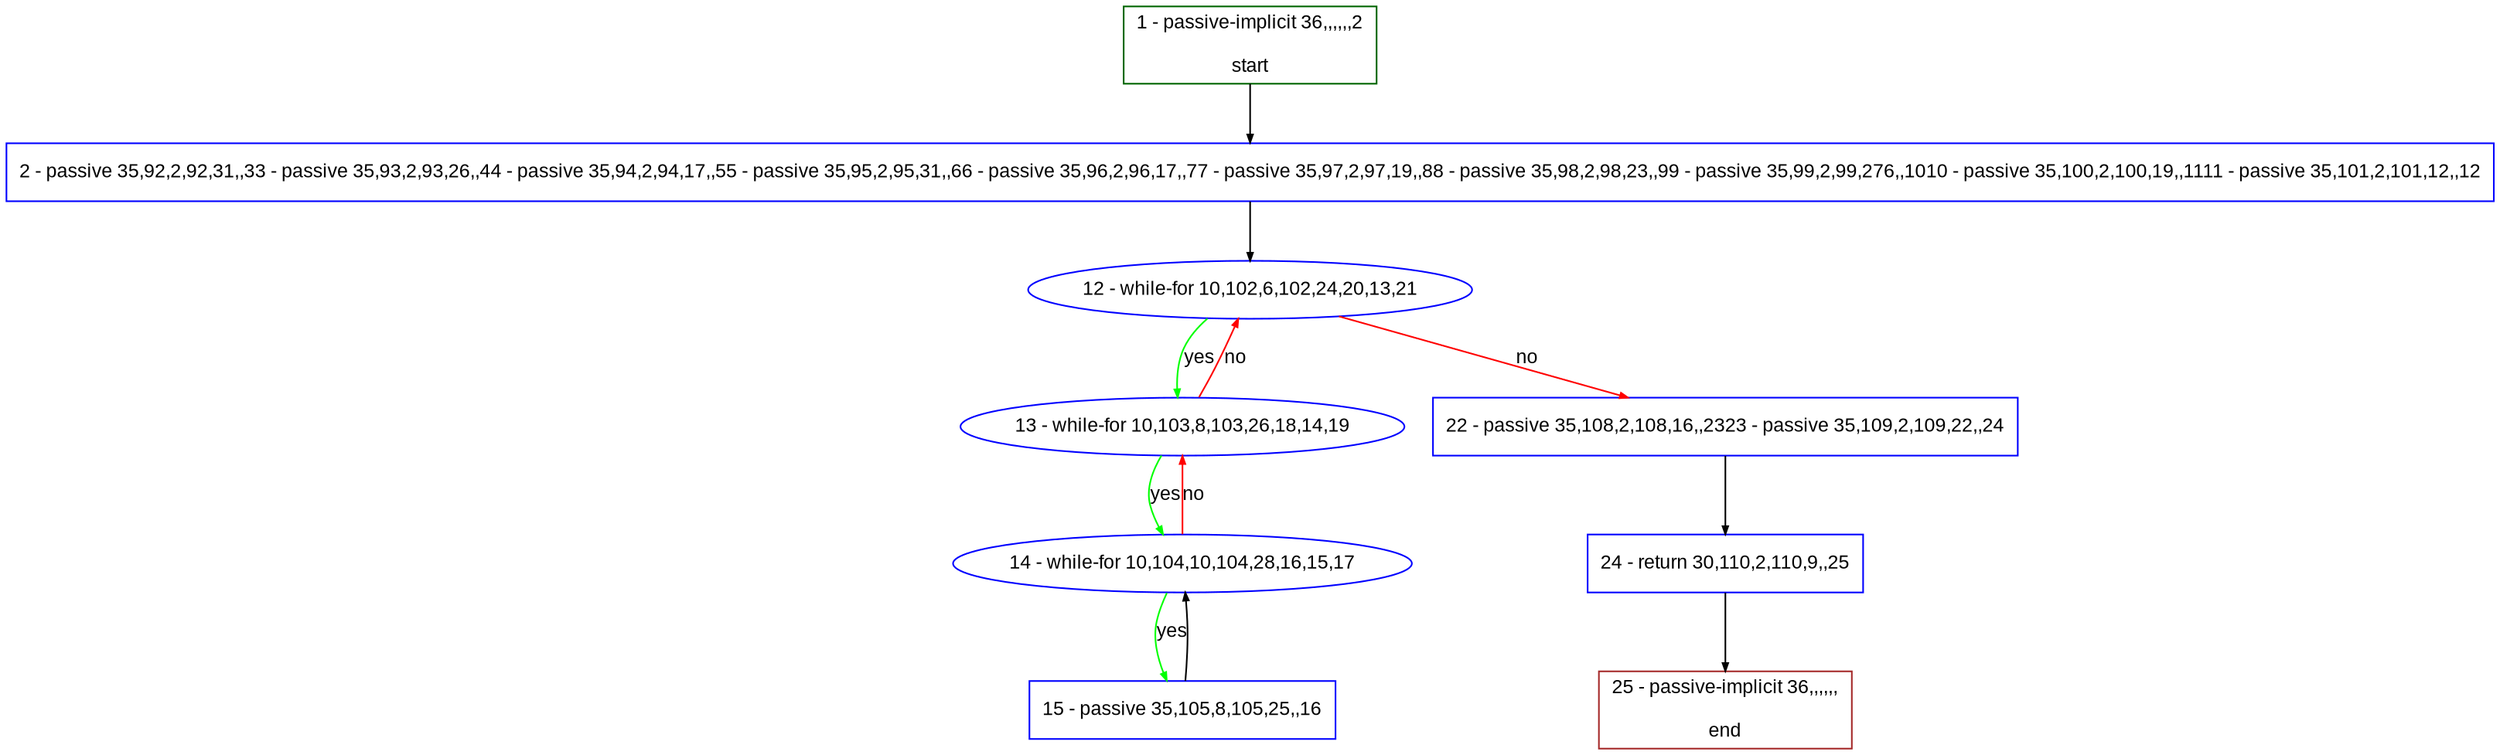 digraph "" {
  graph [pack="true", label="", fontsize="12", packmode="clust", fontname="Arial", fillcolor="#FFFFCC", bgcolor="white", style="rounded,filled", compound="true"];
  node [node_initialized="no", label="", color="grey", fontsize="12", fillcolor="white", fontname="Arial", style="filled", shape="rectangle", compound="true", fixedsize="false"];
  edge [fontcolor="black", arrowhead="normal", arrowtail="none", arrowsize="0.5", ltail="", label="", color="black", fontsize="12", lhead="", fontname="Arial", dir="forward", compound="true"];
  __N1 [label="2 - passive 35,92,2,92,31,,33 - passive 35,93,2,93,26,,44 - passive 35,94,2,94,17,,55 - passive 35,95,2,95,31,,66 - passive 35,96,2,96,17,,77 - passive 35,97,2,97,19,,88 - passive 35,98,2,98,23,,99 - passive 35,99,2,99,276,,1010 - passive 35,100,2,100,19,,1111 - passive 35,101,2,101,12,,12", color="#0000ff", fillcolor="#ffffff", style="filled", shape="box"];
  __N2 [label="1 - passive-implicit 36,,,,,,2\n\nstart", color="#006400", fillcolor="#ffffff", style="filled", shape="box"];
  __N3 [label="12 - while-for 10,102,6,102,24,20,13,21", color="#0000ff", fillcolor="#ffffff", style="filled", shape="oval"];
  __N4 [label="13 - while-for 10,103,8,103,26,18,14,19", color="#0000ff", fillcolor="#ffffff", style="filled", shape="oval"];
  __N5 [label="22 - passive 35,108,2,108,16,,2323 - passive 35,109,2,109,22,,24", color="#0000ff", fillcolor="#ffffff", style="filled", shape="box"];
  __N6 [label="14 - while-for 10,104,10,104,28,16,15,17", color="#0000ff", fillcolor="#ffffff", style="filled", shape="oval"];
  __N7 [label="15 - passive 35,105,8,105,25,,16", color="#0000ff", fillcolor="#ffffff", style="filled", shape="box"];
  __N8 [label="24 - return 30,110,2,110,9,,25", color="#0000ff", fillcolor="#ffffff", style="filled", shape="box"];
  __N9 [label="25 - passive-implicit 36,,,,,,\n\nend", color="#a52a2a", fillcolor="#ffffff", style="filled", shape="box"];
  __N2 -> __N1 [arrowhead="normal", arrowtail="none", color="#000000", label="", dir="forward"];
  __N1 -> __N3 [arrowhead="normal", arrowtail="none", color="#000000", label="", dir="forward"];
  __N3 -> __N4 [arrowhead="normal", arrowtail="none", color="#00ff00", label="yes", dir="forward"];
  __N4 -> __N3 [arrowhead="normal", arrowtail="none", color="#ff0000", label="no", dir="forward"];
  __N3 -> __N5 [arrowhead="normal", arrowtail="none", color="#ff0000", label="no", dir="forward"];
  __N4 -> __N6 [arrowhead="normal", arrowtail="none", color="#00ff00", label="yes", dir="forward"];
  __N6 -> __N4 [arrowhead="normal", arrowtail="none", color="#ff0000", label="no", dir="forward"];
  __N6 -> __N7 [arrowhead="normal", arrowtail="none", color="#00ff00", label="yes", dir="forward"];
  __N7 -> __N6 [arrowhead="normal", arrowtail="none", color="#000000", label="", dir="forward"];
  __N5 -> __N8 [arrowhead="normal", arrowtail="none", color="#000000", label="", dir="forward"];
  __N8 -> __N9 [arrowhead="normal", arrowtail="none", color="#000000", label="", dir="forward"];
}
